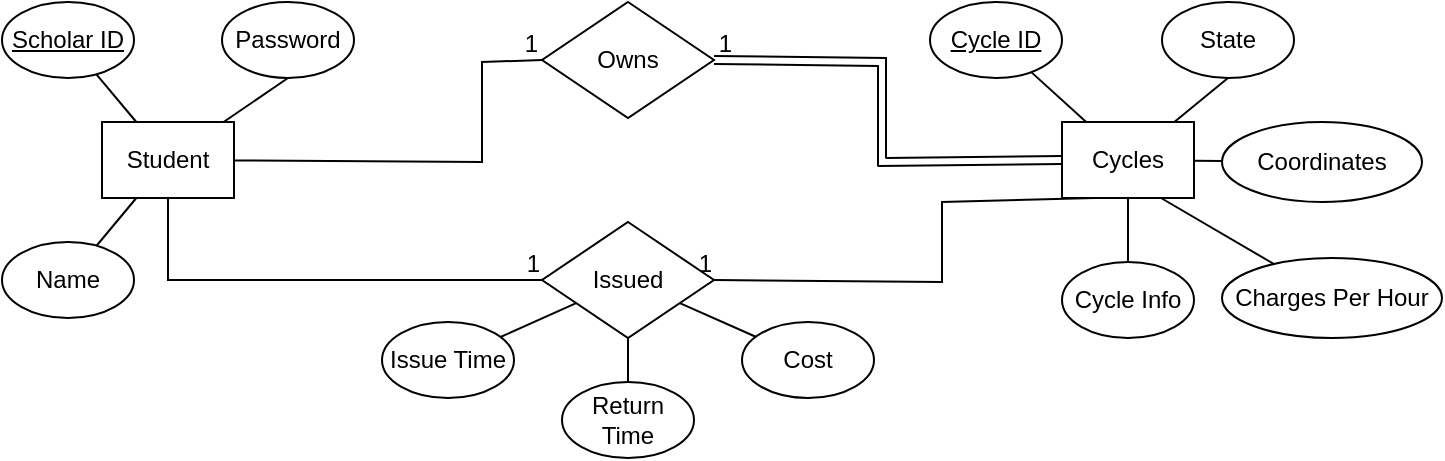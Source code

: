 <mxfile version="22.1.21" type="github">
  <diagram id="R2lEEEUBdFMjLlhIrx00" name="Page-1">
    <mxGraphModel dx="1050" dy="522" grid="1" gridSize="10" guides="1" tooltips="1" connect="1" arrows="1" fold="1" page="1" pageScale="1" pageWidth="850" pageHeight="1100" math="0" shadow="0" extFonts="Permanent Marker^https://fonts.googleapis.com/css?family=Permanent+Marker">
      <root>
        <mxCell id="0" />
        <mxCell id="1" parent="0" />
        <mxCell id="gEOdgFD1-VOu7brd81Nd-1" value="Student" style="whiteSpace=wrap;html=1;align=center;" vertex="1" parent="1">
          <mxGeometry x="120" y="560" width="66" height="38" as="geometry" />
        </mxCell>
        <mxCell id="gEOdgFD1-VOu7brd81Nd-2" value="Password&lt;br&gt;" style="ellipse;whiteSpace=wrap;html=1;align=center;" vertex="1" parent="1">
          <mxGeometry x="180" y="500" width="66" height="38" as="geometry" />
        </mxCell>
        <mxCell id="gEOdgFD1-VOu7brd81Nd-3" value="" style="endArrow=none;html=1;rounded=0;exitX=0.5;exitY=1;exitDx=0;exitDy=0;" edge="1" parent="1" source="gEOdgFD1-VOu7brd81Nd-2" target="gEOdgFD1-VOu7brd81Nd-1">
          <mxGeometry relative="1" as="geometry">
            <mxPoint x="340" y="670" as="sourcePoint" />
            <mxPoint x="500" y="670" as="targetPoint" />
          </mxGeometry>
        </mxCell>
        <mxCell id="gEOdgFD1-VOu7brd81Nd-8" value="Scholar ID&lt;br&gt;" style="ellipse;whiteSpace=wrap;html=1;align=center;fontStyle=4;" vertex="1" parent="1">
          <mxGeometry x="70" y="500" width="66" height="38" as="geometry" />
        </mxCell>
        <mxCell id="gEOdgFD1-VOu7brd81Nd-9" value="Name" style="ellipse;whiteSpace=wrap;html=1;align=center;" vertex="1" parent="1">
          <mxGeometry x="70" y="620" width="66" height="38" as="geometry" />
        </mxCell>
        <mxCell id="gEOdgFD1-VOu7brd81Nd-10" value="Owns" style="shape=rhombus;perimeter=rhombusPerimeter;whiteSpace=wrap;html=1;align=center;" vertex="1" parent="1">
          <mxGeometry x="340" y="500" width="86" height="58" as="geometry" />
        </mxCell>
        <mxCell id="gEOdgFD1-VOu7brd81Nd-11" value="Cycles" style="whiteSpace=wrap;html=1;align=center;" vertex="1" parent="1">
          <mxGeometry x="600" y="560" width="66" height="38" as="geometry" />
        </mxCell>
        <mxCell id="gEOdgFD1-VOu7brd81Nd-12" value="Issued&lt;br&gt;" style="shape=rhombus;perimeter=rhombusPerimeter;whiteSpace=wrap;html=1;align=center;" vertex="1" parent="1">
          <mxGeometry x="340" y="610" width="86" height="58" as="geometry" />
        </mxCell>
        <mxCell id="gEOdgFD1-VOu7brd81Nd-13" value="Cycle ID" style="ellipse;whiteSpace=wrap;html=1;align=center;fontStyle=4;" vertex="1" parent="1">
          <mxGeometry x="534" y="500" width="66" height="38" as="geometry" />
        </mxCell>
        <mxCell id="gEOdgFD1-VOu7brd81Nd-14" value="State" style="ellipse;whiteSpace=wrap;html=1;align=center;" vertex="1" parent="1">
          <mxGeometry x="650" y="500" width="66" height="38" as="geometry" />
        </mxCell>
        <mxCell id="gEOdgFD1-VOu7brd81Nd-15" value="Coordinates&lt;br&gt;" style="ellipse;whiteSpace=wrap;html=1;align=center;" vertex="1" parent="1">
          <mxGeometry x="680" y="560" width="100" height="40" as="geometry" />
        </mxCell>
        <mxCell id="gEOdgFD1-VOu7brd81Nd-16" value="Charges Per Hour&lt;br&gt;" style="ellipse;whiteSpace=wrap;html=1;align=center;" vertex="1" parent="1">
          <mxGeometry x="680" y="628" width="110" height="40" as="geometry" />
        </mxCell>
        <mxCell id="gEOdgFD1-VOu7brd81Nd-17" value="Cycle Info" style="ellipse;whiteSpace=wrap;html=1;align=center;" vertex="1" parent="1">
          <mxGeometry x="600" y="630" width="66" height="38" as="geometry" />
        </mxCell>
        <mxCell id="gEOdgFD1-VOu7brd81Nd-18" style="edgeStyle=orthogonalEdgeStyle;rounded=0;orthogonalLoop=1;jettySize=auto;html=1;exitX=0.5;exitY=1;exitDx=0;exitDy=0;" edge="1" parent="1" source="gEOdgFD1-VOu7brd81Nd-17" target="gEOdgFD1-VOu7brd81Nd-17">
          <mxGeometry relative="1" as="geometry" />
        </mxCell>
        <mxCell id="gEOdgFD1-VOu7brd81Nd-20" value="" style="endArrow=none;html=1;rounded=0;" edge="1" parent="1" source="gEOdgFD1-VOu7brd81Nd-8" target="gEOdgFD1-VOu7brd81Nd-1">
          <mxGeometry relative="1" as="geometry">
            <mxPoint x="340" y="670" as="sourcePoint" />
            <mxPoint x="500" y="670" as="targetPoint" />
          </mxGeometry>
        </mxCell>
        <mxCell id="gEOdgFD1-VOu7brd81Nd-21" value="" style="endArrow=none;html=1;rounded=0;" edge="1" parent="1" source="gEOdgFD1-VOu7brd81Nd-1" target="gEOdgFD1-VOu7brd81Nd-9">
          <mxGeometry relative="1" as="geometry">
            <mxPoint x="340" y="670" as="sourcePoint" />
            <mxPoint x="500" y="670" as="targetPoint" />
          </mxGeometry>
        </mxCell>
        <mxCell id="gEOdgFD1-VOu7brd81Nd-23" value="Issue Time" style="ellipse;whiteSpace=wrap;html=1;align=center;" vertex="1" parent="1">
          <mxGeometry x="260" y="660" width="66" height="38" as="geometry" />
        </mxCell>
        <mxCell id="gEOdgFD1-VOu7brd81Nd-24" value="Return Time&lt;br&gt;" style="ellipse;whiteSpace=wrap;html=1;align=center;" vertex="1" parent="1">
          <mxGeometry x="350" y="690" width="66" height="38" as="geometry" />
        </mxCell>
        <mxCell id="gEOdgFD1-VOu7brd81Nd-26" value="Cost&lt;br&gt;" style="ellipse;whiteSpace=wrap;html=1;align=center;" vertex="1" parent="1">
          <mxGeometry x="440" y="660" width="66" height="38" as="geometry" />
        </mxCell>
        <mxCell id="gEOdgFD1-VOu7brd81Nd-27" value="" style="endArrow=none;html=1;rounded=0;" edge="1" parent="1" source="gEOdgFD1-VOu7brd81Nd-23" target="gEOdgFD1-VOu7brd81Nd-12">
          <mxGeometry relative="1" as="geometry">
            <mxPoint x="340" y="670" as="sourcePoint" />
            <mxPoint x="500" y="670" as="targetPoint" />
          </mxGeometry>
        </mxCell>
        <mxCell id="gEOdgFD1-VOu7brd81Nd-28" value="" style="endArrow=none;html=1;rounded=0;" edge="1" parent="1" source="gEOdgFD1-VOu7brd81Nd-24" target="gEOdgFD1-VOu7brd81Nd-12">
          <mxGeometry relative="1" as="geometry">
            <mxPoint x="340" y="670" as="sourcePoint" />
            <mxPoint x="500" y="670" as="targetPoint" />
          </mxGeometry>
        </mxCell>
        <mxCell id="gEOdgFD1-VOu7brd81Nd-29" value="" style="endArrow=none;html=1;rounded=0;" edge="1" parent="1" source="gEOdgFD1-VOu7brd81Nd-12" target="gEOdgFD1-VOu7brd81Nd-26">
          <mxGeometry relative="1" as="geometry">
            <mxPoint x="340" y="670" as="sourcePoint" />
            <mxPoint x="500" y="670" as="targetPoint" />
          </mxGeometry>
        </mxCell>
        <mxCell id="gEOdgFD1-VOu7brd81Nd-30" value="" style="endArrow=none;html=1;rounded=0;exitX=0.5;exitY=1;exitDx=0;exitDy=0;" edge="1" parent="1" source="gEOdgFD1-VOu7brd81Nd-11" target="gEOdgFD1-VOu7brd81Nd-17">
          <mxGeometry relative="1" as="geometry">
            <mxPoint x="340" y="670" as="sourcePoint" />
            <mxPoint x="500" y="670" as="targetPoint" />
          </mxGeometry>
        </mxCell>
        <mxCell id="gEOdgFD1-VOu7brd81Nd-31" value="" style="endArrow=none;html=1;rounded=0;exitX=0.75;exitY=1;exitDx=0;exitDy=0;" edge="1" parent="1" source="gEOdgFD1-VOu7brd81Nd-11" target="gEOdgFD1-VOu7brd81Nd-16">
          <mxGeometry relative="1" as="geometry">
            <mxPoint x="340" y="670" as="sourcePoint" />
            <mxPoint x="500" y="670" as="targetPoint" />
          </mxGeometry>
        </mxCell>
        <mxCell id="gEOdgFD1-VOu7brd81Nd-32" value="" style="endArrow=none;html=1;rounded=0;" edge="1" parent="1" source="gEOdgFD1-VOu7brd81Nd-11" target="gEOdgFD1-VOu7brd81Nd-15">
          <mxGeometry relative="1" as="geometry">
            <mxPoint x="340" y="670" as="sourcePoint" />
            <mxPoint x="500" y="670" as="targetPoint" />
          </mxGeometry>
        </mxCell>
        <mxCell id="gEOdgFD1-VOu7brd81Nd-33" value="" style="endArrow=none;html=1;rounded=0;" edge="1" parent="1" source="gEOdgFD1-VOu7brd81Nd-13" target="gEOdgFD1-VOu7brd81Nd-11">
          <mxGeometry relative="1" as="geometry">
            <mxPoint x="340" y="670" as="sourcePoint" />
            <mxPoint x="500" y="670" as="targetPoint" />
          </mxGeometry>
        </mxCell>
        <mxCell id="gEOdgFD1-VOu7brd81Nd-34" value="" style="endArrow=none;html=1;rounded=0;exitX=0.5;exitY=1;exitDx=0;exitDy=0;" edge="1" parent="1" source="gEOdgFD1-VOu7brd81Nd-14" target="gEOdgFD1-VOu7brd81Nd-11">
          <mxGeometry relative="1" as="geometry">
            <mxPoint x="340" y="670" as="sourcePoint" />
            <mxPoint x="500" y="670" as="targetPoint" />
          </mxGeometry>
        </mxCell>
        <mxCell id="gEOdgFD1-VOu7brd81Nd-39" value="" style="endArrow=none;html=1;rounded=0;entryX=0;entryY=0.5;entryDx=0;entryDy=0;" edge="1" parent="1" source="gEOdgFD1-VOu7brd81Nd-1" target="gEOdgFD1-VOu7brd81Nd-10">
          <mxGeometry relative="1" as="geometry">
            <mxPoint x="340" y="670" as="sourcePoint" />
            <mxPoint x="500" y="670" as="targetPoint" />
            <Array as="points">
              <mxPoint x="310" y="580" />
              <mxPoint x="310" y="560" />
              <mxPoint x="310" y="530" />
            </Array>
          </mxGeometry>
        </mxCell>
        <mxCell id="gEOdgFD1-VOu7brd81Nd-40" value="1" style="resizable=0;html=1;whiteSpace=wrap;align=right;verticalAlign=bottom;" connectable="0" vertex="1" parent="gEOdgFD1-VOu7brd81Nd-39">
          <mxGeometry x="1" relative="1" as="geometry" />
        </mxCell>
        <mxCell id="gEOdgFD1-VOu7brd81Nd-43" value="" style="shape=link;html=1;rounded=0;entryX=1;entryY=0.5;entryDx=0;entryDy=0;exitX=0;exitY=0.5;exitDx=0;exitDy=0;" edge="1" parent="1" source="gEOdgFD1-VOu7brd81Nd-11" target="gEOdgFD1-VOu7brd81Nd-10">
          <mxGeometry relative="1" as="geometry">
            <mxPoint x="340" y="670" as="sourcePoint" />
            <mxPoint x="500" y="670" as="targetPoint" />
            <Array as="points">
              <mxPoint x="510" y="580" />
              <mxPoint x="510" y="530" />
            </Array>
          </mxGeometry>
        </mxCell>
        <mxCell id="gEOdgFD1-VOu7brd81Nd-44" value="1" style="resizable=0;html=1;whiteSpace=wrap;align=right;verticalAlign=bottom;" connectable="0" vertex="1" parent="gEOdgFD1-VOu7brd81Nd-43">
          <mxGeometry x="1" relative="1" as="geometry">
            <mxPoint x="10" as="offset" />
          </mxGeometry>
        </mxCell>
        <mxCell id="gEOdgFD1-VOu7brd81Nd-45" value="" style="endArrow=none;html=1;rounded=0;entryX=0;entryY=0.5;entryDx=0;entryDy=0;" edge="1" parent="1" source="gEOdgFD1-VOu7brd81Nd-1" target="gEOdgFD1-VOu7brd81Nd-12">
          <mxGeometry relative="1" as="geometry">
            <mxPoint x="340" y="670" as="sourcePoint" />
            <mxPoint x="500" y="670" as="targetPoint" />
            <Array as="points">
              <mxPoint x="153" y="639" />
            </Array>
          </mxGeometry>
        </mxCell>
        <mxCell id="gEOdgFD1-VOu7brd81Nd-46" value="1" style="resizable=0;html=1;whiteSpace=wrap;align=right;verticalAlign=bottom;" connectable="0" vertex="1" parent="gEOdgFD1-VOu7brd81Nd-45">
          <mxGeometry x="1" relative="1" as="geometry" />
        </mxCell>
        <mxCell id="gEOdgFD1-VOu7brd81Nd-47" value="" style="endArrow=none;html=1;rounded=0;exitX=0.25;exitY=1;exitDx=0;exitDy=0;entryX=1;entryY=0.5;entryDx=0;entryDy=0;" edge="1" parent="1" source="gEOdgFD1-VOu7brd81Nd-11" target="gEOdgFD1-VOu7brd81Nd-12">
          <mxGeometry relative="1" as="geometry">
            <mxPoint x="340" y="670" as="sourcePoint" />
            <mxPoint x="500" y="670" as="targetPoint" />
            <Array as="points">
              <mxPoint x="540" y="600" />
              <mxPoint x="540" y="640" />
            </Array>
          </mxGeometry>
        </mxCell>
        <mxCell id="gEOdgFD1-VOu7brd81Nd-48" value="1" style="resizable=0;html=1;whiteSpace=wrap;align=right;verticalAlign=bottom;" connectable="0" vertex="1" parent="gEOdgFD1-VOu7brd81Nd-47">
          <mxGeometry x="1" relative="1" as="geometry" />
        </mxCell>
      </root>
    </mxGraphModel>
  </diagram>
</mxfile>
